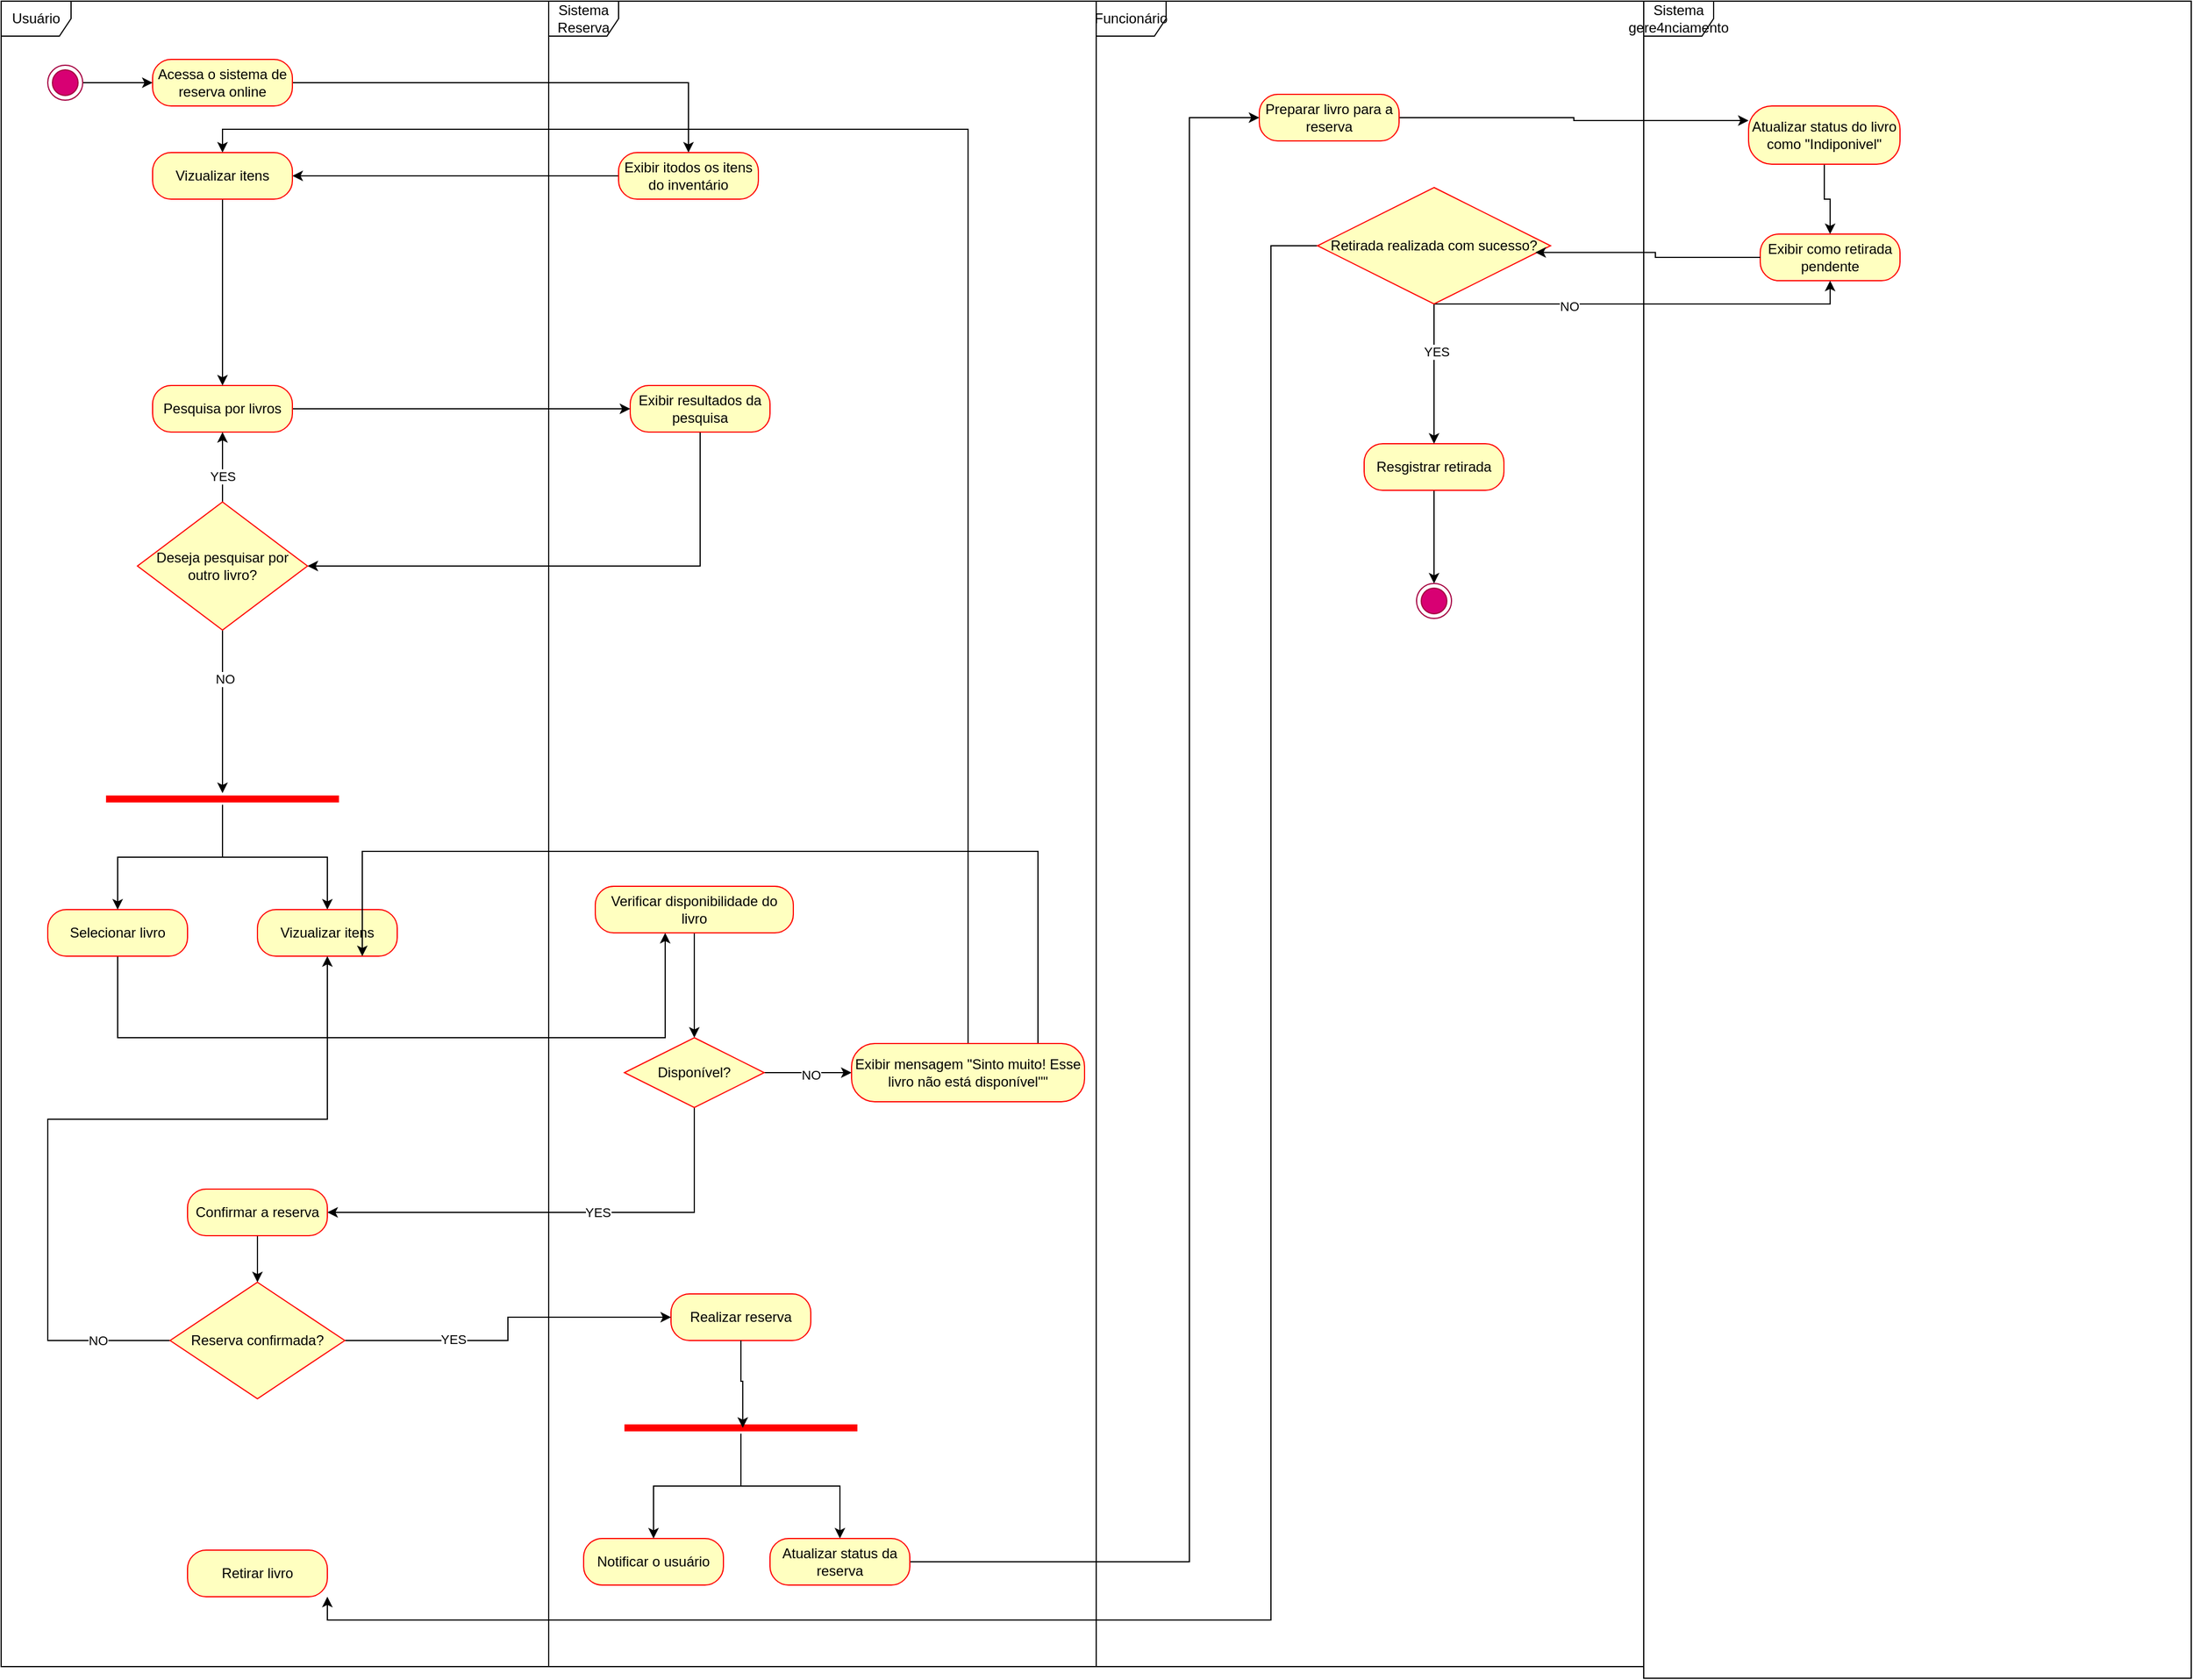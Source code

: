 <mxfile version="24.7.8">
  <diagram name="Página-1" id="KoNN0BzC0SHxDEjL5eIG">
    <mxGraphModel dx="1053" dy="1951" grid="1" gridSize="10" guides="1" tooltips="1" connect="1" arrows="1" fold="1" page="0" pageScale="1" pageWidth="827" pageHeight="1169" math="0" shadow="0">
      <root>
        <mxCell id="0" />
        <mxCell id="1" parent="0" />
        <mxCell id="mhUrgOf9RotUxVMcy2RS-96" style="edgeStyle=orthogonalEdgeStyle;rounded=0;orthogonalLoop=1;jettySize=auto;html=1;entryX=0;entryY=0.5;entryDx=0;entryDy=0;" edge="1" parent="1" source="mhUrgOf9RotUxVMcy2RS-1" target="mhUrgOf9RotUxVMcy2RS-4">
          <mxGeometry relative="1" as="geometry" />
        </mxCell>
        <mxCell id="mhUrgOf9RotUxVMcy2RS-1" value="" style="ellipse;html=1;shape=endState;fillColor=#d80073;strokeColor=#A50040;fontColor=#ffffff;" vertex="1" parent="1">
          <mxGeometry x="190" y="195" width="30" height="30" as="geometry" />
        </mxCell>
        <mxCell id="mhUrgOf9RotUxVMcy2RS-2" value="Usuário" style="shape=umlFrame;whiteSpace=wrap;html=1;pointerEvents=0;" vertex="1" parent="1">
          <mxGeometry x="150" y="140" width="470" height="1430" as="geometry" />
        </mxCell>
        <mxCell id="mhUrgOf9RotUxVMcy2RS-38" style="edgeStyle=orthogonalEdgeStyle;rounded=0;orthogonalLoop=1;jettySize=auto;html=1;" edge="1" parent="1" source="mhUrgOf9RotUxVMcy2RS-4" target="mhUrgOf9RotUxVMcy2RS-36">
          <mxGeometry relative="1" as="geometry" />
        </mxCell>
        <mxCell id="mhUrgOf9RotUxVMcy2RS-4" value="Acessa o sistema de reserva online" style="rounded=1;whiteSpace=wrap;html=1;arcSize=40;fontColor=#000000;fillColor=#ffffc0;strokeColor=#ff0000;" vertex="1" parent="1">
          <mxGeometry x="280" y="190" width="120" height="40" as="geometry" />
        </mxCell>
        <mxCell id="mhUrgOf9RotUxVMcy2RS-6" value="Sistema Reserva" style="shape=umlFrame;whiteSpace=wrap;html=1;pointerEvents=0;" vertex="1" parent="1">
          <mxGeometry x="620" y="140" width="470" height="1430" as="geometry" />
        </mxCell>
        <mxCell id="mhUrgOf9RotUxVMcy2RS-7" value="Sistema&lt;div&gt;gere4nciamento&lt;/div&gt;" style="shape=umlFrame;whiteSpace=wrap;html=1;pointerEvents=0;" vertex="1" parent="1">
          <mxGeometry x="1560" y="140" width="470" height="1440" as="geometry" />
        </mxCell>
        <mxCell id="mhUrgOf9RotUxVMcy2RS-8" value="Funcionário" style="shape=umlFrame;whiteSpace=wrap;html=1;pointerEvents=0;" vertex="1" parent="1">
          <mxGeometry x="1090" y="140" width="470" height="1430" as="geometry" />
        </mxCell>
        <mxCell id="mhUrgOf9RotUxVMcy2RS-12" style="edgeStyle=orthogonalEdgeStyle;rounded=0;orthogonalLoop=1;jettySize=auto;html=1;" edge="1" parent="1" source="mhUrgOf9RotUxVMcy2RS-9" target="mhUrgOf9RotUxVMcy2RS-10">
          <mxGeometry relative="1" as="geometry" />
        </mxCell>
        <mxCell id="mhUrgOf9RotUxVMcy2RS-9" value="Pesquisa por livros" style="rounded=1;whiteSpace=wrap;html=1;arcSize=40;fontColor=#000000;fillColor=#ffffc0;strokeColor=#ff0000;" vertex="1" parent="1">
          <mxGeometry x="280" y="470" width="120" height="40" as="geometry" />
        </mxCell>
        <mxCell id="mhUrgOf9RotUxVMcy2RS-62" style="edgeStyle=orthogonalEdgeStyle;rounded=0;orthogonalLoop=1;jettySize=auto;html=1;entryX=1;entryY=0.5;entryDx=0;entryDy=0;" edge="1" parent="1" source="mhUrgOf9RotUxVMcy2RS-10" target="mhUrgOf9RotUxVMcy2RS-61">
          <mxGeometry relative="1" as="geometry">
            <Array as="points">
              <mxPoint x="750" y="625" />
            </Array>
          </mxGeometry>
        </mxCell>
        <mxCell id="mhUrgOf9RotUxVMcy2RS-10" value="Exibir resultados da pesquisa" style="rounded=1;whiteSpace=wrap;html=1;arcSize=40;fontColor=#000000;fillColor=#ffffc0;strokeColor=#ff0000;" vertex="1" parent="1">
          <mxGeometry x="690" y="470" width="120" height="40" as="geometry" />
        </mxCell>
        <mxCell id="mhUrgOf9RotUxVMcy2RS-21" style="edgeStyle=orthogonalEdgeStyle;rounded=0;orthogonalLoop=1;jettySize=auto;html=1;" edge="1" parent="1" source="mhUrgOf9RotUxVMcy2RS-13" target="mhUrgOf9RotUxVMcy2RS-20">
          <mxGeometry relative="1" as="geometry">
            <Array as="points">
              <mxPoint x="250" y="1030" />
              <mxPoint x="720" y="1030" />
            </Array>
          </mxGeometry>
        </mxCell>
        <mxCell id="mhUrgOf9RotUxVMcy2RS-13" value="Selecionar livro" style="rounded=1;whiteSpace=wrap;html=1;arcSize=40;fontColor=#000000;fillColor=#ffffc0;strokeColor=#ff0000;" vertex="1" parent="1">
          <mxGeometry x="190" y="920" width="120" height="40" as="geometry" />
        </mxCell>
        <mxCell id="mhUrgOf9RotUxVMcy2RS-17" style="edgeStyle=orthogonalEdgeStyle;rounded=0;orthogonalLoop=1;jettySize=auto;html=1;" edge="1" parent="1" source="mhUrgOf9RotUxVMcy2RS-14" target="mhUrgOf9RotUxVMcy2RS-13">
          <mxGeometry relative="1" as="geometry" />
        </mxCell>
        <mxCell id="mhUrgOf9RotUxVMcy2RS-18" style="edgeStyle=orthogonalEdgeStyle;rounded=0;orthogonalLoop=1;jettySize=auto;html=1;" edge="1" parent="1" source="mhUrgOf9RotUxVMcy2RS-14" target="mhUrgOf9RotUxVMcy2RS-16">
          <mxGeometry relative="1" as="geometry" />
        </mxCell>
        <mxCell id="mhUrgOf9RotUxVMcy2RS-14" value="" style="shape=line;html=1;strokeWidth=6;strokeColor=#ff0000;" vertex="1" parent="1">
          <mxGeometry x="240" y="820" width="200" height="10" as="geometry" />
        </mxCell>
        <mxCell id="mhUrgOf9RotUxVMcy2RS-16" value="Vizualizar itens" style="rounded=1;whiteSpace=wrap;html=1;arcSize=40;fontColor=#000000;fillColor=#ffffc0;strokeColor=#ff0000;" vertex="1" parent="1">
          <mxGeometry x="370" y="920" width="120" height="40" as="geometry" />
        </mxCell>
        <mxCell id="mhUrgOf9RotUxVMcy2RS-26" style="edgeStyle=orthogonalEdgeStyle;rounded=0;orthogonalLoop=1;jettySize=auto;html=1;" edge="1" parent="1" source="mhUrgOf9RotUxVMcy2RS-20" target="mhUrgOf9RotUxVMcy2RS-23">
          <mxGeometry relative="1" as="geometry" />
        </mxCell>
        <mxCell id="mhUrgOf9RotUxVMcy2RS-20" value="Verificar disponibilidade do livro" style="rounded=1;whiteSpace=wrap;html=1;arcSize=40;fontColor=#000000;fillColor=#ffffc0;strokeColor=#ff0000;" vertex="1" parent="1">
          <mxGeometry x="660" y="900" width="170" height="40" as="geometry" />
        </mxCell>
        <mxCell id="mhUrgOf9RotUxVMcy2RS-28" style="edgeStyle=orthogonalEdgeStyle;rounded=0;orthogonalLoop=1;jettySize=auto;html=1;" edge="1" parent="1" source="mhUrgOf9RotUxVMcy2RS-23" target="mhUrgOf9RotUxVMcy2RS-43">
          <mxGeometry relative="1" as="geometry">
            <Array as="points">
              <mxPoint x="745" y="1180" />
            </Array>
          </mxGeometry>
        </mxCell>
        <mxCell id="mhUrgOf9RotUxVMcy2RS-29" value="YES" style="edgeLabel;html=1;align=center;verticalAlign=middle;resizable=0;points=[];" vertex="1" connectable="0" parent="mhUrgOf9RotUxVMcy2RS-28">
          <mxGeometry x="-0.143" relative="1" as="geometry">
            <mxPoint as="offset" />
          </mxGeometry>
        </mxCell>
        <mxCell id="mhUrgOf9RotUxVMcy2RS-33" style="edgeStyle=orthogonalEdgeStyle;rounded=0;orthogonalLoop=1;jettySize=auto;html=1;" edge="1" parent="1" source="mhUrgOf9RotUxVMcy2RS-23" target="mhUrgOf9RotUxVMcy2RS-32">
          <mxGeometry relative="1" as="geometry" />
        </mxCell>
        <mxCell id="mhUrgOf9RotUxVMcy2RS-34" value="NO" style="edgeLabel;html=1;align=center;verticalAlign=middle;resizable=0;points=[];" vertex="1" connectable="0" parent="mhUrgOf9RotUxVMcy2RS-33">
          <mxGeometry x="0.059" y="-2" relative="1" as="geometry">
            <mxPoint as="offset" />
          </mxGeometry>
        </mxCell>
        <mxCell id="mhUrgOf9RotUxVMcy2RS-23" value="Disponível?" style="rhombus;whiteSpace=wrap;html=1;fontColor=#000000;fillColor=#ffffc0;strokeColor=#ff0000;" vertex="1" parent="1">
          <mxGeometry x="685" y="1030" width="120" height="60" as="geometry" />
        </mxCell>
        <mxCell id="mhUrgOf9RotUxVMcy2RS-27" value="Realizar reserva" style="rounded=1;whiteSpace=wrap;html=1;arcSize=40;fontColor=#000000;fillColor=#ffffc0;strokeColor=#ff0000;" vertex="1" parent="1">
          <mxGeometry x="725" y="1250" width="120" height="40" as="geometry" />
        </mxCell>
        <mxCell id="mhUrgOf9RotUxVMcy2RS-35" style="edgeStyle=orthogonalEdgeStyle;rounded=0;orthogonalLoop=1;jettySize=auto;html=1;entryX=0.75;entryY=1;entryDx=0;entryDy=0;" edge="1" parent="1" source="mhUrgOf9RotUxVMcy2RS-32" target="mhUrgOf9RotUxVMcy2RS-16">
          <mxGeometry relative="1" as="geometry">
            <Array as="points">
              <mxPoint x="1040" y="870" />
              <mxPoint x="460" y="870" />
            </Array>
          </mxGeometry>
        </mxCell>
        <mxCell id="mhUrgOf9RotUxVMcy2RS-41" style="edgeStyle=orthogonalEdgeStyle;rounded=0;orthogonalLoop=1;jettySize=auto;html=1;" edge="1" parent="1" source="mhUrgOf9RotUxVMcy2RS-32" target="mhUrgOf9RotUxVMcy2RS-37">
          <mxGeometry relative="1" as="geometry">
            <Array as="points">
              <mxPoint x="980" y="250" />
              <mxPoint x="340" y="250" />
            </Array>
          </mxGeometry>
        </mxCell>
        <mxCell id="mhUrgOf9RotUxVMcy2RS-32" value="Exibir mensagem &quot;Sinto muito! Esse livro não está disponível&quot;&quot;" style="rounded=1;whiteSpace=wrap;html=1;arcSize=40;fontColor=#000000;fillColor=#ffffc0;strokeColor=#ff0000;" vertex="1" parent="1">
          <mxGeometry x="880" y="1035" width="200" height="50" as="geometry" />
        </mxCell>
        <mxCell id="mhUrgOf9RotUxVMcy2RS-39" style="edgeStyle=orthogonalEdgeStyle;rounded=0;orthogonalLoop=1;jettySize=auto;html=1;" edge="1" parent="1" source="mhUrgOf9RotUxVMcy2RS-36" target="mhUrgOf9RotUxVMcy2RS-37">
          <mxGeometry relative="1" as="geometry" />
        </mxCell>
        <mxCell id="mhUrgOf9RotUxVMcy2RS-36" value="Exibir itodos os itens do inventário" style="rounded=1;whiteSpace=wrap;html=1;arcSize=40;fontColor=#000000;fillColor=#ffffc0;strokeColor=#ff0000;" vertex="1" parent="1">
          <mxGeometry x="680" y="270" width="120" height="40" as="geometry" />
        </mxCell>
        <mxCell id="mhUrgOf9RotUxVMcy2RS-40" style="edgeStyle=orthogonalEdgeStyle;rounded=0;orthogonalLoop=1;jettySize=auto;html=1;" edge="1" parent="1" source="mhUrgOf9RotUxVMcy2RS-37" target="mhUrgOf9RotUxVMcy2RS-9">
          <mxGeometry relative="1" as="geometry" />
        </mxCell>
        <mxCell id="mhUrgOf9RotUxVMcy2RS-37" value="Vizualizar itens" style="rounded=1;whiteSpace=wrap;html=1;arcSize=40;fontColor=#000000;fillColor=#ffffc0;strokeColor=#ff0000;" vertex="1" parent="1">
          <mxGeometry x="280" y="270" width="120" height="40" as="geometry" />
        </mxCell>
        <mxCell id="mhUrgOf9RotUxVMcy2RS-46" style="edgeStyle=orthogonalEdgeStyle;rounded=0;orthogonalLoop=1;jettySize=auto;html=1;" edge="1" parent="1" source="mhUrgOf9RotUxVMcy2RS-43" target="mhUrgOf9RotUxVMcy2RS-45">
          <mxGeometry relative="1" as="geometry" />
        </mxCell>
        <mxCell id="mhUrgOf9RotUxVMcy2RS-43" value="Confirmar a reserva" style="rounded=1;whiteSpace=wrap;html=1;arcSize=40;fontColor=#000000;fillColor=#ffffc0;strokeColor=#ff0000;" vertex="1" parent="1">
          <mxGeometry x="310" y="1160" width="120" height="40" as="geometry" />
        </mxCell>
        <mxCell id="mhUrgOf9RotUxVMcy2RS-47" style="edgeStyle=orthogonalEdgeStyle;rounded=0;orthogonalLoop=1;jettySize=auto;html=1;" edge="1" parent="1" source="mhUrgOf9RotUxVMcy2RS-45" target="mhUrgOf9RotUxVMcy2RS-27">
          <mxGeometry relative="1" as="geometry" />
        </mxCell>
        <mxCell id="mhUrgOf9RotUxVMcy2RS-48" value="YES" style="edgeLabel;html=1;align=center;verticalAlign=middle;resizable=0;points=[];" vertex="1" connectable="0" parent="mhUrgOf9RotUxVMcy2RS-47">
          <mxGeometry x="-0.38" y="1" relative="1" as="geometry">
            <mxPoint as="offset" />
          </mxGeometry>
        </mxCell>
        <mxCell id="mhUrgOf9RotUxVMcy2RS-51" style="edgeStyle=orthogonalEdgeStyle;rounded=0;orthogonalLoop=1;jettySize=auto;html=1;entryX=0.5;entryY=1;entryDx=0;entryDy=0;" edge="1" parent="1" source="mhUrgOf9RotUxVMcy2RS-45" target="mhUrgOf9RotUxVMcy2RS-16">
          <mxGeometry relative="1" as="geometry">
            <Array as="points">
              <mxPoint x="190" y="1290" />
              <mxPoint x="190" y="1100" />
              <mxPoint x="430" y="1100" />
            </Array>
          </mxGeometry>
        </mxCell>
        <mxCell id="mhUrgOf9RotUxVMcy2RS-52" value="NO" style="edgeLabel;html=1;align=center;verticalAlign=middle;resizable=0;points=[];" vertex="1" connectable="0" parent="mhUrgOf9RotUxVMcy2RS-51">
          <mxGeometry x="-0.812" relative="1" as="geometry">
            <mxPoint x="1" as="offset" />
          </mxGeometry>
        </mxCell>
        <mxCell id="mhUrgOf9RotUxVMcy2RS-45" value="Reserva confirmada?" style="rhombus;whiteSpace=wrap;html=1;fontColor=#000000;fillColor=#ffffc0;strokeColor=#ff0000;" vertex="1" parent="1">
          <mxGeometry x="295" y="1240" width="150" height="100" as="geometry" />
        </mxCell>
        <mxCell id="mhUrgOf9RotUxVMcy2RS-53" value="Notificar o usuário" style="rounded=1;whiteSpace=wrap;html=1;arcSize=40;fontColor=#000000;fillColor=#ffffc0;strokeColor=#ff0000;" vertex="1" parent="1">
          <mxGeometry x="650" y="1460" width="120" height="40" as="geometry" />
        </mxCell>
        <mxCell id="mhUrgOf9RotUxVMcy2RS-77" style="edgeStyle=orthogonalEdgeStyle;rounded=0;orthogonalLoop=1;jettySize=auto;html=1;entryX=0;entryY=0.25;entryDx=0;entryDy=0;" edge="1" parent="1" source="mhUrgOf9RotUxVMcy2RS-55" target="mhUrgOf9RotUxVMcy2RS-76">
          <mxGeometry relative="1" as="geometry" />
        </mxCell>
        <mxCell id="mhUrgOf9RotUxVMcy2RS-55" value="Preparar livro para a reserva" style="rounded=1;whiteSpace=wrap;html=1;arcSize=40;fontColor=#000000;fillColor=#ffffc0;strokeColor=#ff0000;" vertex="1" parent="1">
          <mxGeometry x="1230" y="220" width="120" height="40" as="geometry" />
        </mxCell>
        <mxCell id="mhUrgOf9RotUxVMcy2RS-64" style="edgeStyle=orthogonalEdgeStyle;rounded=0;orthogonalLoop=1;jettySize=auto;html=1;" edge="1" parent="1" source="mhUrgOf9RotUxVMcy2RS-61" target="mhUrgOf9RotUxVMcy2RS-9">
          <mxGeometry relative="1" as="geometry" />
        </mxCell>
        <mxCell id="mhUrgOf9RotUxVMcy2RS-65" value="YES" style="edgeLabel;html=1;align=center;verticalAlign=middle;resizable=0;points=[];" vertex="1" connectable="0" parent="mhUrgOf9RotUxVMcy2RS-64">
          <mxGeometry x="-0.248" relative="1" as="geometry">
            <mxPoint as="offset" />
          </mxGeometry>
        </mxCell>
        <mxCell id="mhUrgOf9RotUxVMcy2RS-66" style="edgeStyle=orthogonalEdgeStyle;rounded=0;orthogonalLoop=1;jettySize=auto;html=1;" edge="1" parent="1" source="mhUrgOf9RotUxVMcy2RS-61" target="mhUrgOf9RotUxVMcy2RS-14">
          <mxGeometry relative="1" as="geometry" />
        </mxCell>
        <mxCell id="mhUrgOf9RotUxVMcy2RS-67" value="NO" style="edgeLabel;html=1;align=center;verticalAlign=middle;resizable=0;points=[];" vertex="1" connectable="0" parent="mhUrgOf9RotUxVMcy2RS-66">
          <mxGeometry x="-0.397" y="2" relative="1" as="geometry">
            <mxPoint as="offset" />
          </mxGeometry>
        </mxCell>
        <mxCell id="mhUrgOf9RotUxVMcy2RS-61" value="Deseja pesquisar por outro livro?" style="rhombus;whiteSpace=wrap;html=1;fontColor=#000000;fillColor=#ffffc0;strokeColor=#ff0000;" vertex="1" parent="1">
          <mxGeometry x="267" y="570" width="146" height="110" as="geometry" />
        </mxCell>
        <mxCell id="mhUrgOf9RotUxVMcy2RS-71" style="edgeStyle=orthogonalEdgeStyle;rounded=0;orthogonalLoop=1;jettySize=auto;html=1;entryX=0.5;entryY=0;entryDx=0;entryDy=0;" edge="1" parent="1" source="mhUrgOf9RotUxVMcy2RS-69" target="mhUrgOf9RotUxVMcy2RS-53">
          <mxGeometry relative="1" as="geometry" />
        </mxCell>
        <mxCell id="mhUrgOf9RotUxVMcy2RS-74" style="edgeStyle=orthogonalEdgeStyle;rounded=0;orthogonalLoop=1;jettySize=auto;html=1;" edge="1" parent="1" source="mhUrgOf9RotUxVMcy2RS-69" target="mhUrgOf9RotUxVMcy2RS-73">
          <mxGeometry relative="1" as="geometry" />
        </mxCell>
        <mxCell id="mhUrgOf9RotUxVMcy2RS-69" value="" style="shape=line;html=1;strokeWidth=6;strokeColor=#ff0000;" vertex="1" parent="1">
          <mxGeometry x="685" y="1360" width="200" height="10" as="geometry" />
        </mxCell>
        <mxCell id="mhUrgOf9RotUxVMcy2RS-75" style="edgeStyle=orthogonalEdgeStyle;rounded=0;orthogonalLoop=1;jettySize=auto;html=1;entryX=0;entryY=0.5;entryDx=0;entryDy=0;" edge="1" parent="1" source="mhUrgOf9RotUxVMcy2RS-73" target="mhUrgOf9RotUxVMcy2RS-55">
          <mxGeometry relative="1" as="geometry">
            <Array as="points">
              <mxPoint x="1170" y="1480" />
              <mxPoint x="1170" y="240" />
            </Array>
          </mxGeometry>
        </mxCell>
        <mxCell id="mhUrgOf9RotUxVMcy2RS-73" value="Atualizar status da reserva" style="rounded=1;whiteSpace=wrap;html=1;arcSize=40;fontColor=#000000;fillColor=#ffffc0;strokeColor=#ff0000;" vertex="1" parent="1">
          <mxGeometry x="810" y="1460" width="120" height="40" as="geometry" />
        </mxCell>
        <mxCell id="mhUrgOf9RotUxVMcy2RS-81" style="edgeStyle=orthogonalEdgeStyle;rounded=0;orthogonalLoop=1;jettySize=auto;html=1;" edge="1" parent="1" source="mhUrgOf9RotUxVMcy2RS-76" target="mhUrgOf9RotUxVMcy2RS-79">
          <mxGeometry relative="1" as="geometry" />
        </mxCell>
        <mxCell id="mhUrgOf9RotUxVMcy2RS-76" value="Atualizar status do livro como &quot;Indiponivel&quot;" style="rounded=1;whiteSpace=wrap;html=1;arcSize=40;fontColor=#000000;fillColor=#ffffc0;strokeColor=#ff0000;" vertex="1" parent="1">
          <mxGeometry x="1650" y="230" width="130" height="50" as="geometry" />
        </mxCell>
        <mxCell id="mhUrgOf9RotUxVMcy2RS-95" style="edgeStyle=orthogonalEdgeStyle;rounded=0;orthogonalLoop=1;jettySize=auto;html=1;entryX=0.5;entryY=0;entryDx=0;entryDy=0;" edge="1" parent="1" source="mhUrgOf9RotUxVMcy2RS-78" target="mhUrgOf9RotUxVMcy2RS-94">
          <mxGeometry relative="1" as="geometry" />
        </mxCell>
        <mxCell id="mhUrgOf9RotUxVMcy2RS-78" value="Resgistrar retirada" style="rounded=1;whiteSpace=wrap;html=1;arcSize=40;fontColor=#000000;fillColor=#ffffc0;strokeColor=#ff0000;" vertex="1" parent="1">
          <mxGeometry x="1320" y="520" width="120" height="40" as="geometry" />
        </mxCell>
        <mxCell id="mhUrgOf9RotUxVMcy2RS-79" value="Exibir como retirada pendente" style="rounded=1;whiteSpace=wrap;html=1;arcSize=40;fontColor=#000000;fillColor=#ffffc0;strokeColor=#ff0000;" vertex="1" parent="1">
          <mxGeometry x="1660" y="340" width="120" height="40" as="geometry" />
        </mxCell>
        <mxCell id="mhUrgOf9RotUxVMcy2RS-89" style="edgeStyle=orthogonalEdgeStyle;rounded=0;orthogonalLoop=1;jettySize=auto;html=1;" edge="1" parent="1" source="mhUrgOf9RotUxVMcy2RS-84" target="mhUrgOf9RotUxVMcy2RS-78">
          <mxGeometry relative="1" as="geometry" />
        </mxCell>
        <mxCell id="mhUrgOf9RotUxVMcy2RS-90" value="YES" style="edgeLabel;html=1;align=center;verticalAlign=middle;resizable=0;points=[];" vertex="1" connectable="0" parent="mhUrgOf9RotUxVMcy2RS-89">
          <mxGeometry x="-0.3" y="2" relative="1" as="geometry">
            <mxPoint y="-1" as="offset" />
          </mxGeometry>
        </mxCell>
        <mxCell id="mhUrgOf9RotUxVMcy2RS-91" style="edgeStyle=orthogonalEdgeStyle;rounded=0;orthogonalLoop=1;jettySize=auto;html=1;" edge="1" parent="1" source="mhUrgOf9RotUxVMcy2RS-84" target="mhUrgOf9RotUxVMcy2RS-79">
          <mxGeometry relative="1" as="geometry">
            <Array as="points">
              <mxPoint x="1720" y="400" />
            </Array>
          </mxGeometry>
        </mxCell>
        <mxCell id="mhUrgOf9RotUxVMcy2RS-92" value="NO" style="edgeLabel;html=1;align=center;verticalAlign=middle;resizable=0;points=[];" vertex="1" connectable="0" parent="mhUrgOf9RotUxVMcy2RS-91">
          <mxGeometry x="-0.35" y="-2" relative="1" as="geometry">
            <mxPoint x="-1" as="offset" />
          </mxGeometry>
        </mxCell>
        <mxCell id="mhUrgOf9RotUxVMcy2RS-102" style="edgeStyle=orthogonalEdgeStyle;rounded=0;orthogonalLoop=1;jettySize=auto;html=1;entryX=1;entryY=1;entryDx=0;entryDy=0;" edge="1" parent="1" source="mhUrgOf9RotUxVMcy2RS-84" target="mhUrgOf9RotUxVMcy2RS-97">
          <mxGeometry relative="1" as="geometry">
            <Array as="points">
              <mxPoint x="1240" y="350" />
              <mxPoint x="1240" y="1530" />
              <mxPoint x="430" y="1530" />
            </Array>
          </mxGeometry>
        </mxCell>
        <mxCell id="mhUrgOf9RotUxVMcy2RS-84" value="Retirada realizada com sucesso?" style="rhombus;whiteSpace=wrap;html=1;fontColor=#000000;fillColor=#ffffc0;strokeColor=#ff0000;" vertex="1" parent="1">
          <mxGeometry x="1280" y="300" width="200" height="100" as="geometry" />
        </mxCell>
        <mxCell id="mhUrgOf9RotUxVMcy2RS-88" style="edgeStyle=orthogonalEdgeStyle;rounded=0;orthogonalLoop=1;jettySize=auto;html=1;entryX=0.935;entryY=0.557;entryDx=0;entryDy=0;entryPerimeter=0;" edge="1" parent="1" source="mhUrgOf9RotUxVMcy2RS-79" target="mhUrgOf9RotUxVMcy2RS-84">
          <mxGeometry relative="1" as="geometry" />
        </mxCell>
        <mxCell id="mhUrgOf9RotUxVMcy2RS-94" value="" style="ellipse;html=1;shape=endState;fillColor=#d80073;strokeColor=#A50040;fontColor=#ffffff;" vertex="1" parent="1">
          <mxGeometry x="1365" y="640" width="30" height="30" as="geometry" />
        </mxCell>
        <mxCell id="mhUrgOf9RotUxVMcy2RS-97" value="Retirar livro" style="rounded=1;whiteSpace=wrap;html=1;arcSize=40;fontColor=#000000;fillColor=#ffffc0;strokeColor=#ff0000;" vertex="1" parent="1">
          <mxGeometry x="310" y="1470" width="120" height="40" as="geometry" />
        </mxCell>
        <mxCell id="mhUrgOf9RotUxVMcy2RS-100" style="edgeStyle=orthogonalEdgeStyle;rounded=0;orthogonalLoop=1;jettySize=auto;html=1;entryX=0.508;entryY=0.5;entryDx=0;entryDy=0;entryPerimeter=0;" edge="1" parent="1" source="mhUrgOf9RotUxVMcy2RS-27" target="mhUrgOf9RotUxVMcy2RS-69">
          <mxGeometry relative="1" as="geometry" />
        </mxCell>
      </root>
    </mxGraphModel>
  </diagram>
</mxfile>
